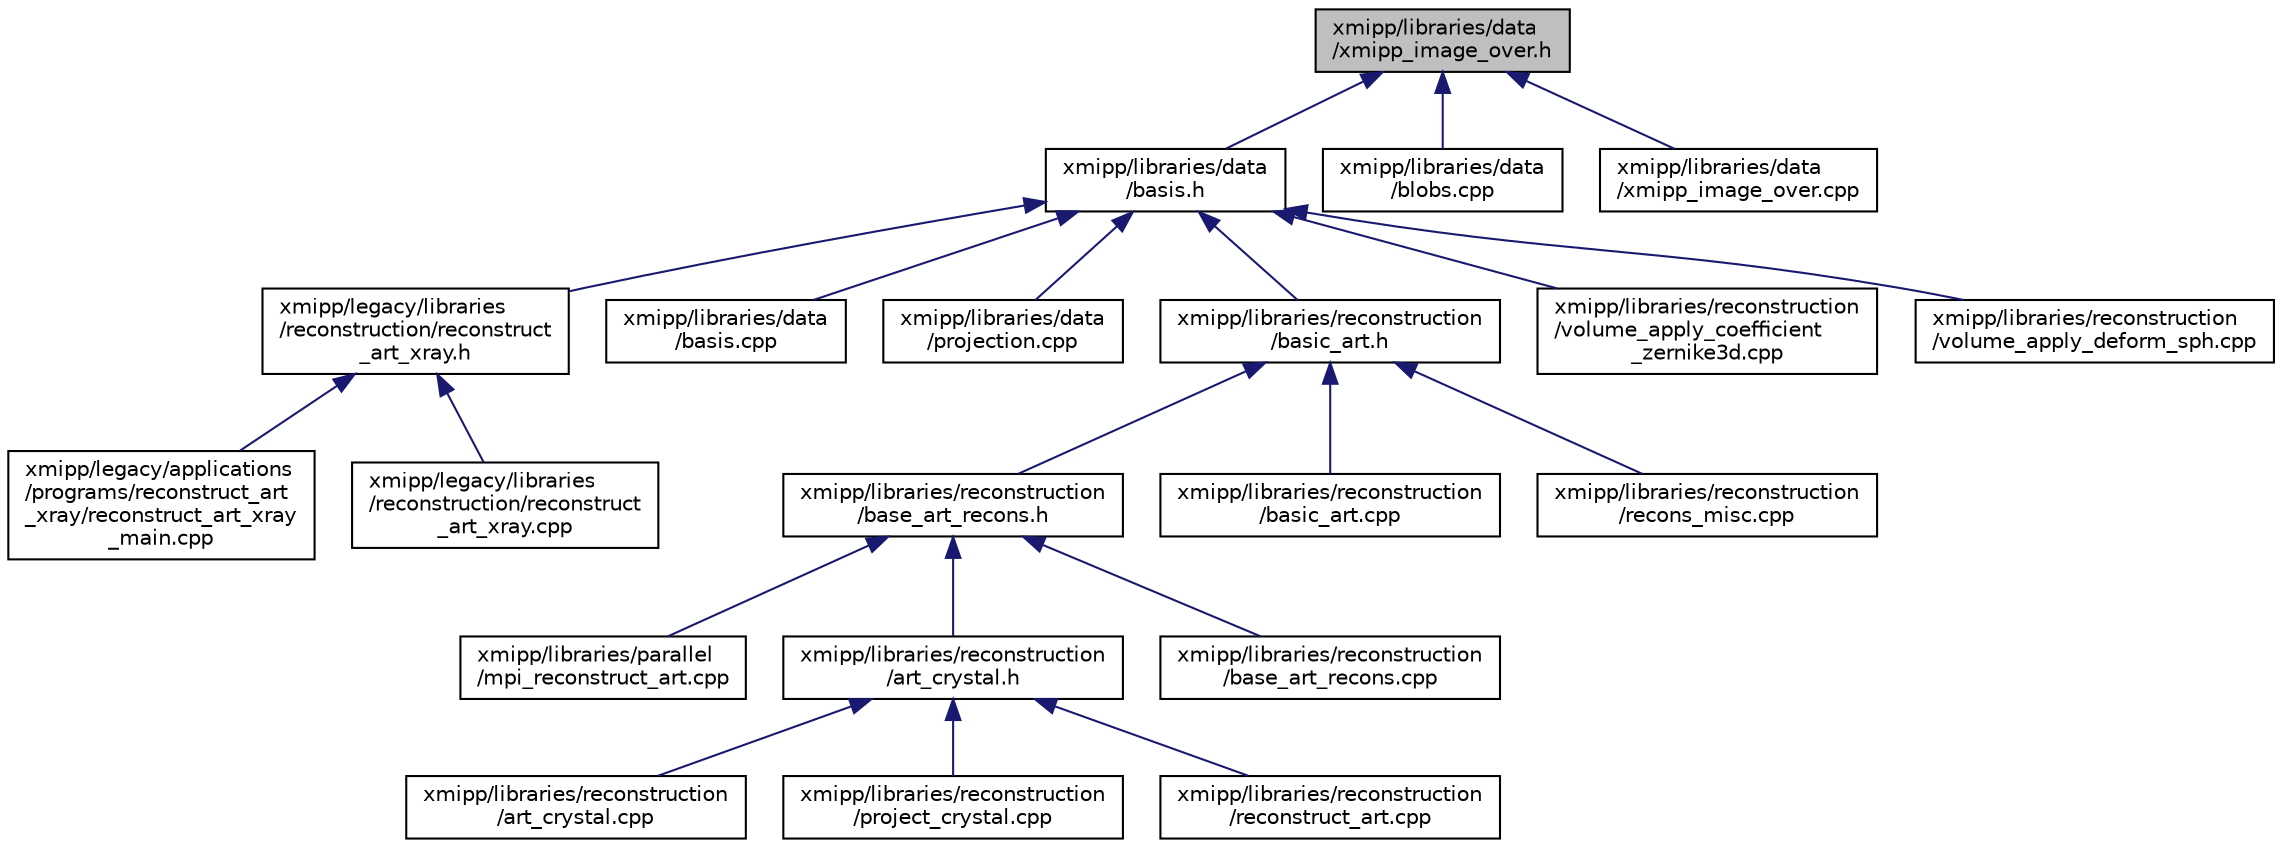 digraph "xmipp/libraries/data/xmipp_image_over.h"
{
  edge [fontname="Helvetica",fontsize="10",labelfontname="Helvetica",labelfontsize="10"];
  node [fontname="Helvetica",fontsize="10",shape=record];
  Node58 [label="xmipp/libraries/data\l/xmipp_image_over.h",height=0.2,width=0.4,color="black", fillcolor="grey75", style="filled", fontcolor="black"];
  Node58 -> Node59 [dir="back",color="midnightblue",fontsize="10",style="solid",fontname="Helvetica"];
  Node59 [label="xmipp/libraries/data\l/basis.h",height=0.2,width=0.4,color="black", fillcolor="white", style="filled",URL="$basis_8h.html"];
  Node59 -> Node60 [dir="back",color="midnightblue",fontsize="10",style="solid",fontname="Helvetica"];
  Node60 [label="xmipp/legacy/libraries\l/reconstruction/reconstruct\l_art_xray.h",height=0.2,width=0.4,color="black", fillcolor="white", style="filled",URL="$reconstruct__art__xray_8h.html"];
  Node60 -> Node61 [dir="back",color="midnightblue",fontsize="10",style="solid",fontname="Helvetica"];
  Node61 [label="xmipp/legacy/applications\l/programs/reconstruct_art\l_xray/reconstruct_art_xray\l_main.cpp",height=0.2,width=0.4,color="black", fillcolor="white", style="filled",URL="$reconstruct__art__xray__main_8cpp.html"];
  Node60 -> Node62 [dir="back",color="midnightblue",fontsize="10",style="solid",fontname="Helvetica"];
  Node62 [label="xmipp/legacy/libraries\l/reconstruction/reconstruct\l_art_xray.cpp",height=0.2,width=0.4,color="black", fillcolor="white", style="filled",URL="$reconstruct__art__xray_8cpp.html"];
  Node59 -> Node63 [dir="back",color="midnightblue",fontsize="10",style="solid",fontname="Helvetica"];
  Node63 [label="xmipp/libraries/data\l/basis.cpp",height=0.2,width=0.4,color="black", fillcolor="white", style="filled",URL="$basis_8cpp.html"];
  Node59 -> Node64 [dir="back",color="midnightblue",fontsize="10",style="solid",fontname="Helvetica"];
  Node64 [label="xmipp/libraries/data\l/projection.cpp",height=0.2,width=0.4,color="black", fillcolor="white", style="filled",URL="$projection_8cpp.html"];
  Node59 -> Node65 [dir="back",color="midnightblue",fontsize="10",style="solid",fontname="Helvetica"];
  Node65 [label="xmipp/libraries/reconstruction\l/basic_art.h",height=0.2,width=0.4,color="black", fillcolor="white", style="filled",URL="$basic__art_8h.html"];
  Node65 -> Node66 [dir="back",color="midnightblue",fontsize="10",style="solid",fontname="Helvetica"];
  Node66 [label="xmipp/libraries/reconstruction\l/base_art_recons.h",height=0.2,width=0.4,color="black", fillcolor="white", style="filled",URL="$base__art__recons_8h.html"];
  Node66 -> Node67 [dir="back",color="midnightblue",fontsize="10",style="solid",fontname="Helvetica"];
  Node67 [label="xmipp/libraries/parallel\l/mpi_reconstruct_art.cpp",height=0.2,width=0.4,color="black", fillcolor="white", style="filled",URL="$mpi__reconstruct__art_8cpp.html"];
  Node66 -> Node68 [dir="back",color="midnightblue",fontsize="10",style="solid",fontname="Helvetica"];
  Node68 [label="xmipp/libraries/reconstruction\l/art_crystal.h",height=0.2,width=0.4,color="black", fillcolor="white", style="filled",URL="$art__crystal_8h.html"];
  Node68 -> Node69 [dir="back",color="midnightblue",fontsize="10",style="solid",fontname="Helvetica"];
  Node69 [label="xmipp/libraries/reconstruction\l/art_crystal.cpp",height=0.2,width=0.4,color="black", fillcolor="white", style="filled",URL="$art__crystal_8cpp.html"];
  Node68 -> Node70 [dir="back",color="midnightblue",fontsize="10",style="solid",fontname="Helvetica"];
  Node70 [label="xmipp/libraries/reconstruction\l/project_crystal.cpp",height=0.2,width=0.4,color="black", fillcolor="white", style="filled",URL="$project__crystal_8cpp.html"];
  Node68 -> Node71 [dir="back",color="midnightblue",fontsize="10",style="solid",fontname="Helvetica"];
  Node71 [label="xmipp/libraries/reconstruction\l/reconstruct_art.cpp",height=0.2,width=0.4,color="black", fillcolor="white", style="filled",URL="$reconstruct__art_8cpp.html"];
  Node66 -> Node72 [dir="back",color="midnightblue",fontsize="10",style="solid",fontname="Helvetica"];
  Node72 [label="xmipp/libraries/reconstruction\l/base_art_recons.cpp",height=0.2,width=0.4,color="black", fillcolor="white", style="filled",URL="$base__art__recons_8cpp.html"];
  Node65 -> Node73 [dir="back",color="midnightblue",fontsize="10",style="solid",fontname="Helvetica"];
  Node73 [label="xmipp/libraries/reconstruction\l/basic_art.cpp",height=0.2,width=0.4,color="black", fillcolor="white", style="filled",URL="$basic__art_8cpp.html"];
  Node65 -> Node74 [dir="back",color="midnightblue",fontsize="10",style="solid",fontname="Helvetica"];
  Node74 [label="xmipp/libraries/reconstruction\l/recons_misc.cpp",height=0.2,width=0.4,color="black", fillcolor="white", style="filled",URL="$recons__misc_8cpp.html"];
  Node59 -> Node75 [dir="back",color="midnightblue",fontsize="10",style="solid",fontname="Helvetica"];
  Node75 [label="xmipp/libraries/reconstruction\l/volume_apply_coefficient\l_zernike3d.cpp",height=0.2,width=0.4,color="black", fillcolor="white", style="filled",URL="$libraries_2reconstruction_2volume__apply__coefficient__zernike3d_8cpp.html"];
  Node59 -> Node76 [dir="back",color="midnightblue",fontsize="10",style="solid",fontname="Helvetica"];
  Node76 [label="xmipp/libraries/reconstruction\l/volume_apply_deform_sph.cpp",height=0.2,width=0.4,color="black", fillcolor="white", style="filled",URL="$libraries_2reconstruction_2volume__apply__deform__sph_8cpp.html"];
  Node58 -> Node77 [dir="back",color="midnightblue",fontsize="10",style="solid",fontname="Helvetica"];
  Node77 [label="xmipp/libraries/data\l/blobs.cpp",height=0.2,width=0.4,color="black", fillcolor="white", style="filled",URL="$blobs_8cpp.html"];
  Node58 -> Node78 [dir="back",color="midnightblue",fontsize="10",style="solid",fontname="Helvetica"];
  Node78 [label="xmipp/libraries/data\l/xmipp_image_over.cpp",height=0.2,width=0.4,color="black", fillcolor="white", style="filled",URL="$xmipp__image__over_8cpp.html"];
}

